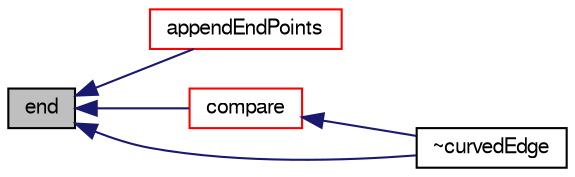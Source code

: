 digraph "end"
{
  bgcolor="transparent";
  edge [fontname="FreeSans",fontsize="10",labelfontname="FreeSans",labelfontsize="10"];
  node [fontname="FreeSans",fontsize="10",shape=record];
  rankdir="LR";
  Node185 [label="end",height=0.2,width=0.4,color="black", fillcolor="grey75", style="filled", fontcolor="black"];
  Node185 -> Node186 [dir="back",color="midnightblue",fontsize="10",style="solid",fontname="FreeSans"];
  Node186 [label="appendEndPoints",height=0.2,width=0.4,color="red",URL="$a24738.html#ac0a9dbfab1e0fa4535c2e18ea9a7fc3b",tooltip="Return a complete point field by appending the start/end points. "];
  Node185 -> Node189 [dir="back",color="midnightblue",fontsize="10",style="solid",fontname="FreeSans"];
  Node189 [label="compare",height=0.2,width=0.4,color="red",URL="$a24738.html#aa44385e0df6a4cd3823050957f9c4144",tooltip="Compare the given start and end points with this curve. "];
  Node189 -> Node190 [dir="back",color="midnightblue",fontsize="10",style="solid",fontname="FreeSans"];
  Node190 [label="~curvedEdge",height=0.2,width=0.4,color="black",URL="$a24738.html#a7b2f65734954f4bf03802255f2385064",tooltip="Destructor. "];
  Node185 -> Node190 [dir="back",color="midnightblue",fontsize="10",style="solid",fontname="FreeSans"];
}

